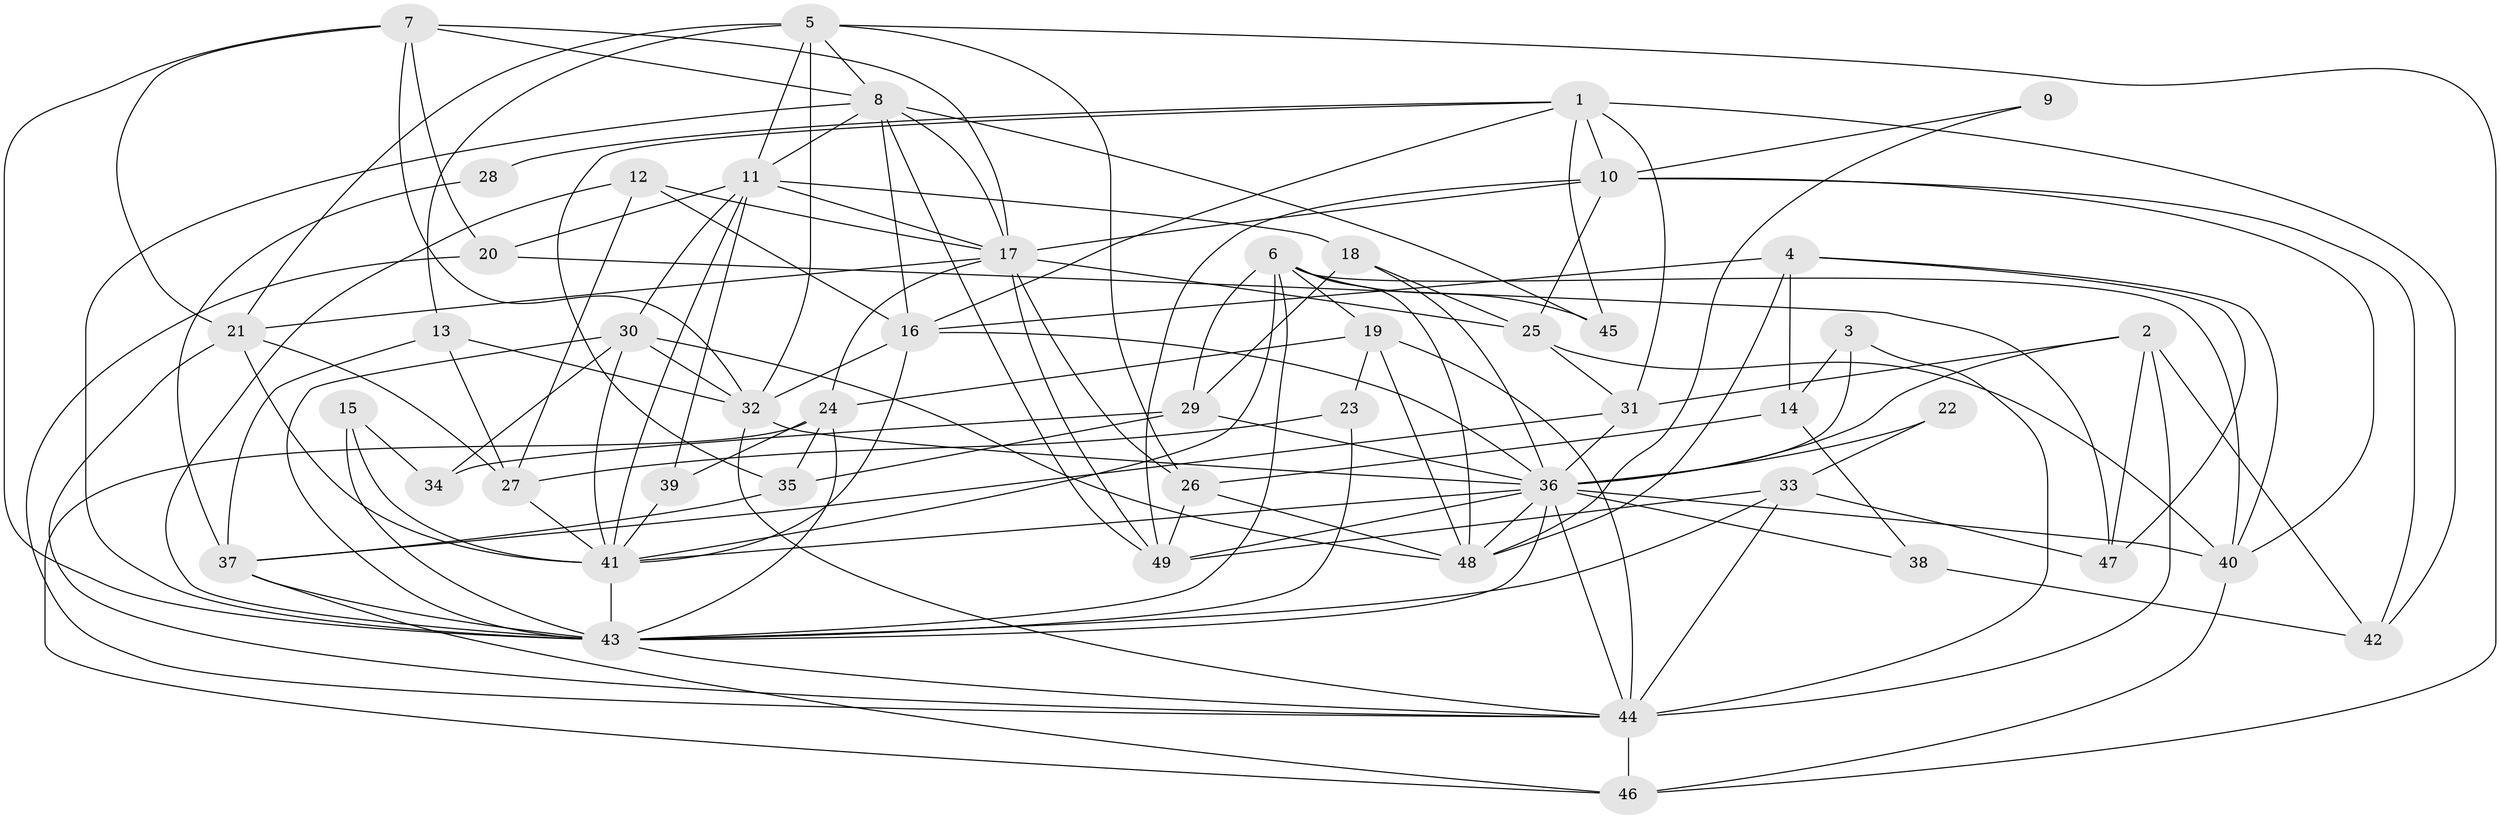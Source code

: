 // original degree distribution, {2: 0.16494845360824742, 4: 0.25773195876288657, 5: 0.1958762886597938, 3: 0.23711340206185566, 6: 0.09278350515463918, 8: 0.030927835051546393, 7: 0.020618556701030927}
// Generated by graph-tools (version 1.1) at 2025/50/03/09/25 03:50:04]
// undirected, 49 vertices, 137 edges
graph export_dot {
graph [start="1"]
  node [color=gray90,style=filled];
  1;
  2;
  3;
  4;
  5;
  6;
  7;
  8;
  9;
  10;
  11;
  12;
  13;
  14;
  15;
  16;
  17;
  18;
  19;
  20;
  21;
  22;
  23;
  24;
  25;
  26;
  27;
  28;
  29;
  30;
  31;
  32;
  33;
  34;
  35;
  36;
  37;
  38;
  39;
  40;
  41;
  42;
  43;
  44;
  45;
  46;
  47;
  48;
  49;
  1 -- 10 [weight=1.0];
  1 -- 16 [weight=1.0];
  1 -- 28 [weight=1.0];
  1 -- 31 [weight=1.0];
  1 -- 35 [weight=1.0];
  1 -- 42 [weight=2.0];
  1 -- 45 [weight=1.0];
  2 -- 31 [weight=1.0];
  2 -- 36 [weight=1.0];
  2 -- 42 [weight=1.0];
  2 -- 44 [weight=1.0];
  2 -- 47 [weight=1.0];
  3 -- 14 [weight=1.0];
  3 -- 36 [weight=2.0];
  3 -- 44 [weight=1.0];
  4 -- 14 [weight=1.0];
  4 -- 16 [weight=1.0];
  4 -- 40 [weight=1.0];
  4 -- 47 [weight=1.0];
  4 -- 48 [weight=1.0];
  5 -- 8 [weight=1.0];
  5 -- 11 [weight=1.0];
  5 -- 13 [weight=1.0];
  5 -- 21 [weight=1.0];
  5 -- 26 [weight=1.0];
  5 -- 32 [weight=1.0];
  5 -- 46 [weight=1.0];
  6 -- 19 [weight=1.0];
  6 -- 29 [weight=1.0];
  6 -- 40 [weight=1.0];
  6 -- 41 [weight=1.0];
  6 -- 43 [weight=1.0];
  6 -- 45 [weight=1.0];
  6 -- 48 [weight=1.0];
  7 -- 8 [weight=1.0];
  7 -- 17 [weight=1.0];
  7 -- 20 [weight=1.0];
  7 -- 21 [weight=1.0];
  7 -- 32 [weight=1.0];
  7 -- 43 [weight=1.0];
  8 -- 11 [weight=1.0];
  8 -- 16 [weight=1.0];
  8 -- 17 [weight=1.0];
  8 -- 43 [weight=1.0];
  8 -- 45 [weight=1.0];
  8 -- 49 [weight=1.0];
  9 -- 10 [weight=1.0];
  9 -- 48 [weight=1.0];
  10 -- 17 [weight=1.0];
  10 -- 25 [weight=1.0];
  10 -- 40 [weight=1.0];
  10 -- 42 [weight=1.0];
  10 -- 49 [weight=1.0];
  11 -- 17 [weight=1.0];
  11 -- 18 [weight=1.0];
  11 -- 20 [weight=1.0];
  11 -- 30 [weight=1.0];
  11 -- 39 [weight=1.0];
  11 -- 41 [weight=1.0];
  12 -- 16 [weight=1.0];
  12 -- 17 [weight=1.0];
  12 -- 27 [weight=1.0];
  12 -- 43 [weight=1.0];
  13 -- 27 [weight=1.0];
  13 -- 32 [weight=1.0];
  13 -- 37 [weight=1.0];
  14 -- 26 [weight=1.0];
  14 -- 38 [weight=1.0];
  15 -- 34 [weight=1.0];
  15 -- 41 [weight=1.0];
  15 -- 43 [weight=1.0];
  16 -- 32 [weight=1.0];
  16 -- 36 [weight=1.0];
  16 -- 41 [weight=1.0];
  17 -- 21 [weight=1.0];
  17 -- 24 [weight=1.0];
  17 -- 25 [weight=1.0];
  17 -- 26 [weight=1.0];
  17 -- 49 [weight=1.0];
  18 -- 25 [weight=1.0];
  18 -- 29 [weight=1.0];
  18 -- 36 [weight=1.0];
  19 -- 23 [weight=1.0];
  19 -- 24 [weight=1.0];
  19 -- 44 [weight=1.0];
  19 -- 48 [weight=1.0];
  20 -- 44 [weight=1.0];
  20 -- 47 [weight=1.0];
  21 -- 27 [weight=1.0];
  21 -- 41 [weight=1.0];
  21 -- 44 [weight=1.0];
  22 -- 33 [weight=1.0];
  22 -- 36 [weight=1.0];
  23 -- 27 [weight=1.0];
  23 -- 43 [weight=1.0];
  24 -- 35 [weight=1.0];
  24 -- 39 [weight=1.0];
  24 -- 43 [weight=1.0];
  24 -- 46 [weight=1.0];
  25 -- 31 [weight=1.0];
  25 -- 40 [weight=1.0];
  26 -- 48 [weight=1.0];
  26 -- 49 [weight=1.0];
  27 -- 41 [weight=1.0];
  28 -- 37 [weight=1.0];
  29 -- 34 [weight=1.0];
  29 -- 35 [weight=1.0];
  29 -- 36 [weight=2.0];
  30 -- 32 [weight=1.0];
  30 -- 34 [weight=1.0];
  30 -- 41 [weight=1.0];
  30 -- 43 [weight=1.0];
  30 -- 48 [weight=1.0];
  31 -- 36 [weight=2.0];
  31 -- 37 [weight=1.0];
  32 -- 36 [weight=1.0];
  32 -- 44 [weight=1.0];
  33 -- 43 [weight=1.0];
  33 -- 44 [weight=2.0];
  33 -- 47 [weight=1.0];
  33 -- 49 [weight=1.0];
  35 -- 37 [weight=1.0];
  36 -- 38 [weight=1.0];
  36 -- 40 [weight=1.0];
  36 -- 41 [weight=1.0];
  36 -- 43 [weight=1.0];
  36 -- 44 [weight=1.0];
  36 -- 48 [weight=1.0];
  36 -- 49 [weight=1.0];
  37 -- 43 [weight=1.0];
  37 -- 46 [weight=1.0];
  38 -- 42 [weight=2.0];
  39 -- 41 [weight=1.0];
  40 -- 46 [weight=1.0];
  41 -- 43 [weight=1.0];
  43 -- 44 [weight=1.0];
  44 -- 46 [weight=1.0];
}

